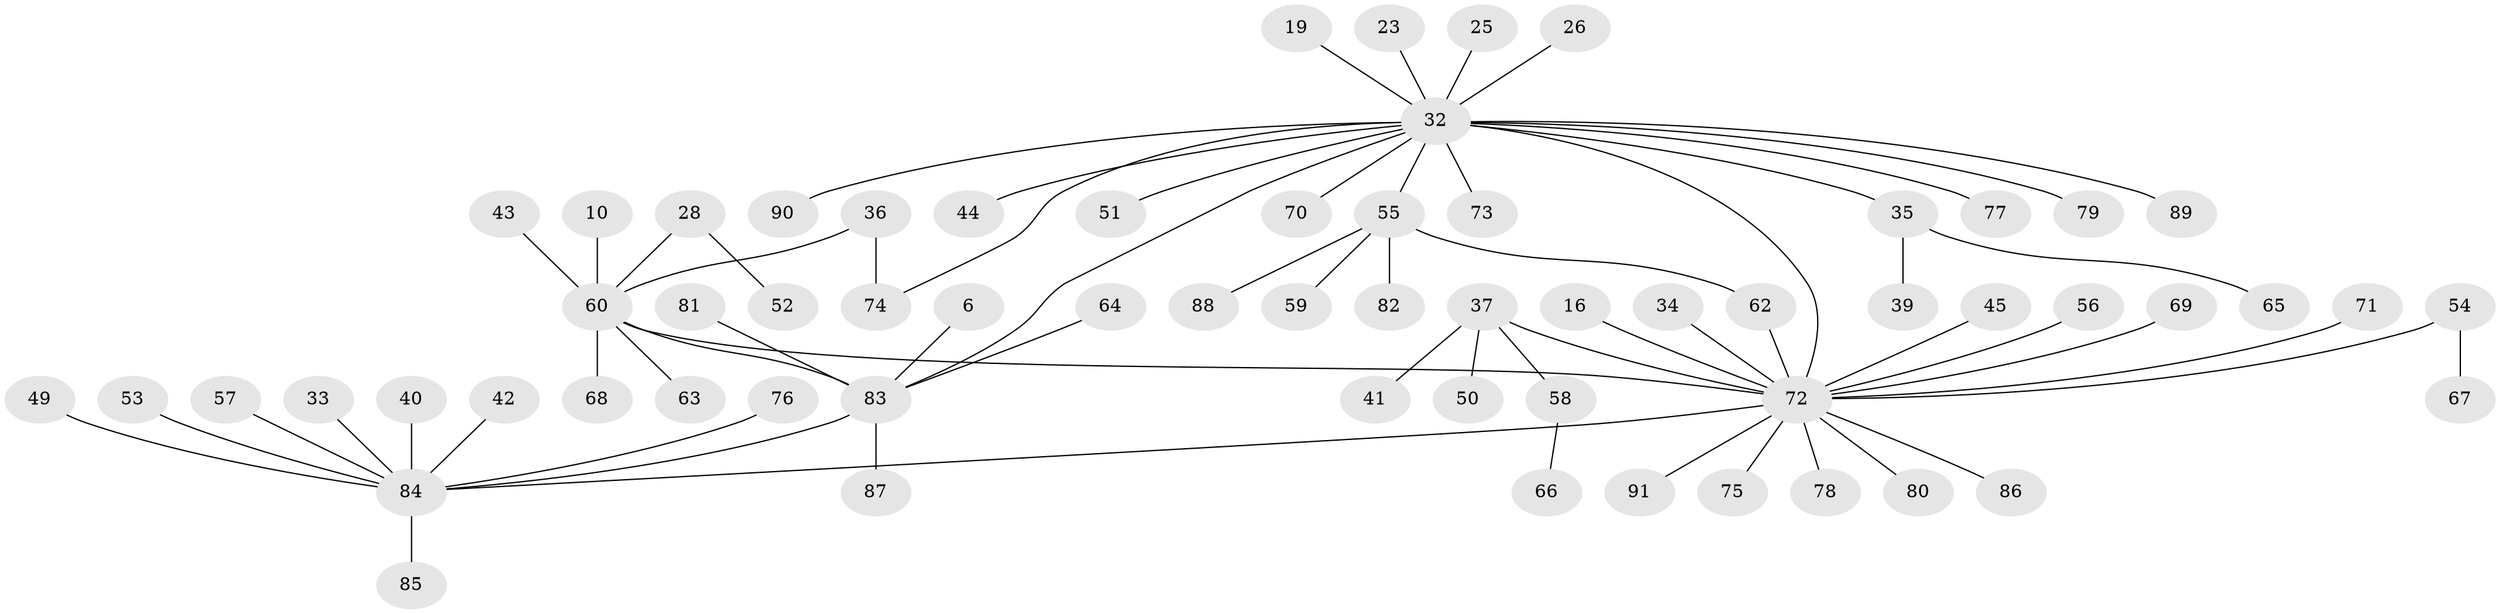 // original degree distribution, {10: 0.01098901098901099, 8: 0.04395604395604396, 6: 0.01098901098901099, 2: 0.15384615384615385, 1: 0.6043956043956044, 3: 0.08791208791208792, 4: 0.054945054945054944, 11: 0.01098901098901099, 5: 0.02197802197802198}
// Generated by graph-tools (version 1.1) at 2025/50/03/04/25 21:50:13]
// undirected, 63 vertices, 66 edges
graph export_dot {
graph [start="1"]
  node [color=gray90,style=filled];
  6;
  10;
  16 [super="+12"];
  19;
  23;
  25;
  26;
  28 [super="+20"];
  32 [super="+14+4"];
  33;
  34;
  35 [super="+29"];
  36;
  37;
  39;
  40;
  41;
  42;
  43;
  44;
  45;
  49;
  50;
  51;
  52;
  53;
  54;
  55;
  56;
  57;
  58;
  59;
  60 [super="+22+9+5"];
  62 [super="+61"];
  63;
  64;
  65;
  66;
  67;
  68;
  69;
  70;
  71;
  72 [super="+8+30+46+48+47+21"];
  73;
  74;
  75;
  76;
  77;
  78;
  79;
  80;
  81;
  82;
  83 [super="+24"];
  84 [super="+31"];
  85;
  86;
  87;
  88;
  89;
  90;
  91;
  6 -- 83;
  10 -- 60;
  16 -- 72;
  19 -- 32;
  23 -- 32;
  25 -- 32;
  26 -- 32;
  28 -- 52;
  28 -- 60;
  32 -- 70;
  32 -- 73;
  32 -- 55;
  32 -- 89;
  32 -- 90;
  32 -- 74;
  32 -- 44;
  32 -- 77;
  32 -- 79;
  32 -- 51;
  32 -- 83;
  32 -- 35;
  32 -- 72 [weight=2];
  33 -- 84;
  34 -- 72;
  35 -- 39;
  35 -- 65;
  36 -- 74;
  36 -- 60;
  37 -- 41;
  37 -- 50;
  37 -- 58;
  37 -- 72;
  40 -- 84;
  42 -- 84;
  43 -- 60;
  45 -- 72;
  49 -- 84;
  53 -- 84;
  54 -- 67;
  54 -- 72;
  55 -- 59;
  55 -- 82;
  55 -- 88;
  55 -- 62;
  56 -- 72;
  57 -- 84;
  58 -- 66;
  60 -- 68;
  60 -- 63;
  60 -- 83 [weight=2];
  60 -- 72 [weight=3];
  62 -- 72;
  64 -- 83;
  69 -- 72;
  71 -- 72;
  72 -- 78;
  72 -- 75;
  72 -- 91;
  72 -- 84;
  72 -- 80;
  72 -- 86;
  76 -- 84;
  81 -- 83;
  83 -- 87;
  83 -- 84;
  84 -- 85;
}
